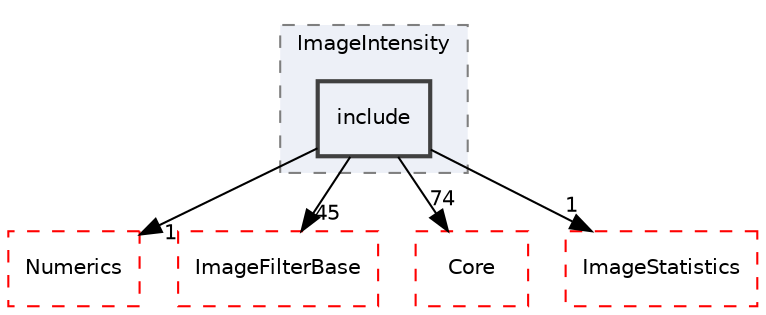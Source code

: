 digraph "include"
{
 // LATEX_PDF_SIZE
  edge [fontname="Helvetica",fontsize="10",labelfontname="Helvetica",labelfontsize="10"];
  node [fontname="Helvetica",fontsize="10",shape=record];
  compound=true
  subgraph clusterdir_e3c8cff493d6732ea793322465778d04 {
    graph [ bgcolor="#edf0f7", pencolor="grey50", style="filled,dashed,", label="ImageIntensity", fontname="Helvetica", fontsize="10", URL="dir_e3c8cff493d6732ea793322465778d04.html"]
  dir_041d12a68d084e1ef47793eb2017cac8 [shape=box, label="include", style="filled,bold,", fillcolor="#edf0f7", color="grey25", URL="dir_041d12a68d084e1ef47793eb2017cac8.html"];
  }
  dir_57605c80b6a7e87d0adba2f2655cc3cb [shape=box, label="Numerics", style="dashed,", fillcolor="#edf0f7", color="red", URL="dir_57605c80b6a7e87d0adba2f2655cc3cb.html"];
  dir_a5e0762988512223861a3264c6133bea [shape=box, label="ImageFilterBase", style="dashed,", fillcolor="#edf0f7", color="red", URL="dir_a5e0762988512223861a3264c6133bea.html"];
  dir_cac7f9cecb9aa42a0bd05452dddd8a21 [shape=box, label="Core", style="dashed,", fillcolor="#edf0f7", color="red", URL="dir_cac7f9cecb9aa42a0bd05452dddd8a21.html"];
  dir_cd95042ed400c4df48c1afa9ae889b26 [shape=box, label="ImageStatistics", style="dashed,", fillcolor="#edf0f7", color="red", URL="dir_cd95042ed400c4df48c1afa9ae889b26.html"];
  dir_041d12a68d084e1ef47793eb2017cac8->dir_57605c80b6a7e87d0adba2f2655cc3cb [headlabel="1", labeldistance=1.5 headhref="dir_000099_000210.html"];
  dir_041d12a68d084e1ef47793eb2017cac8->dir_a5e0762988512223861a3264c6133bea [headlabel="45", labeldistance=1.5 headhref="dir_000099_000050.html"];
  dir_041d12a68d084e1ef47793eb2017cac8->dir_cac7f9cecb9aa42a0bd05452dddd8a21 [headlabel="74", labeldistance=1.5 headhref="dir_000099_000014.html"];
  dir_041d12a68d084e1ef47793eb2017cac8->dir_cd95042ed400c4df48c1afa9ae889b26 [headlabel="1", labeldistance=1.5 headhref="dir_000099_000060.html"];
}
